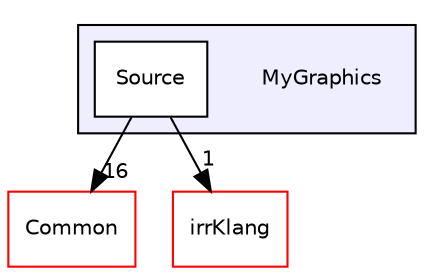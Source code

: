 digraph "MyGraphics" {
  bgcolor=transparent;
  compound=true
  node [ fontsize="10", fontname="Helvetica"];
  edge [ labelfontsize="10", labelfontname="Helvetica"];
  subgraph clusterdir_21a5d877f3f1ed29af24f8bf5bd73751 {
    graph [ bgcolor="#eeeeff", pencolor="black", label="" URL="dir_21a5d877f3f1ed29af24f8bf5bd73751.html"];
    dir_21a5d877f3f1ed29af24f8bf5bd73751 [shape=plaintext label="MyGraphics"];
    dir_0feb0cbe2712b0aef517a4e0af18cc07 [shape=box label="Source" color="black" fillcolor="white" style="filled" URL="dir_0feb0cbe2712b0aef517a4e0af18cc07.html"];
  }
  dir_4ab6b4cc6a7edbff49100e9123df213f [shape=box label="Common" color="red" URL="dir_4ab6b4cc6a7edbff49100e9123df213f.html"];
  dir_73f5790281594f034a2fc0d1f881cd30 [shape=box label="irrKlang" color="red" URL="dir_73f5790281594f034a2fc0d1f881cd30.html"];
  dir_0feb0cbe2712b0aef517a4e0af18cc07->dir_4ab6b4cc6a7edbff49100e9123df213f [headlabel="16", labeldistance=1.5 headhref="dir_000005_000000.html"];
  dir_0feb0cbe2712b0aef517a4e0af18cc07->dir_73f5790281594f034a2fc0d1f881cd30 [headlabel="1", labeldistance=1.5 headhref="dir_000005_000002.html"];
}
